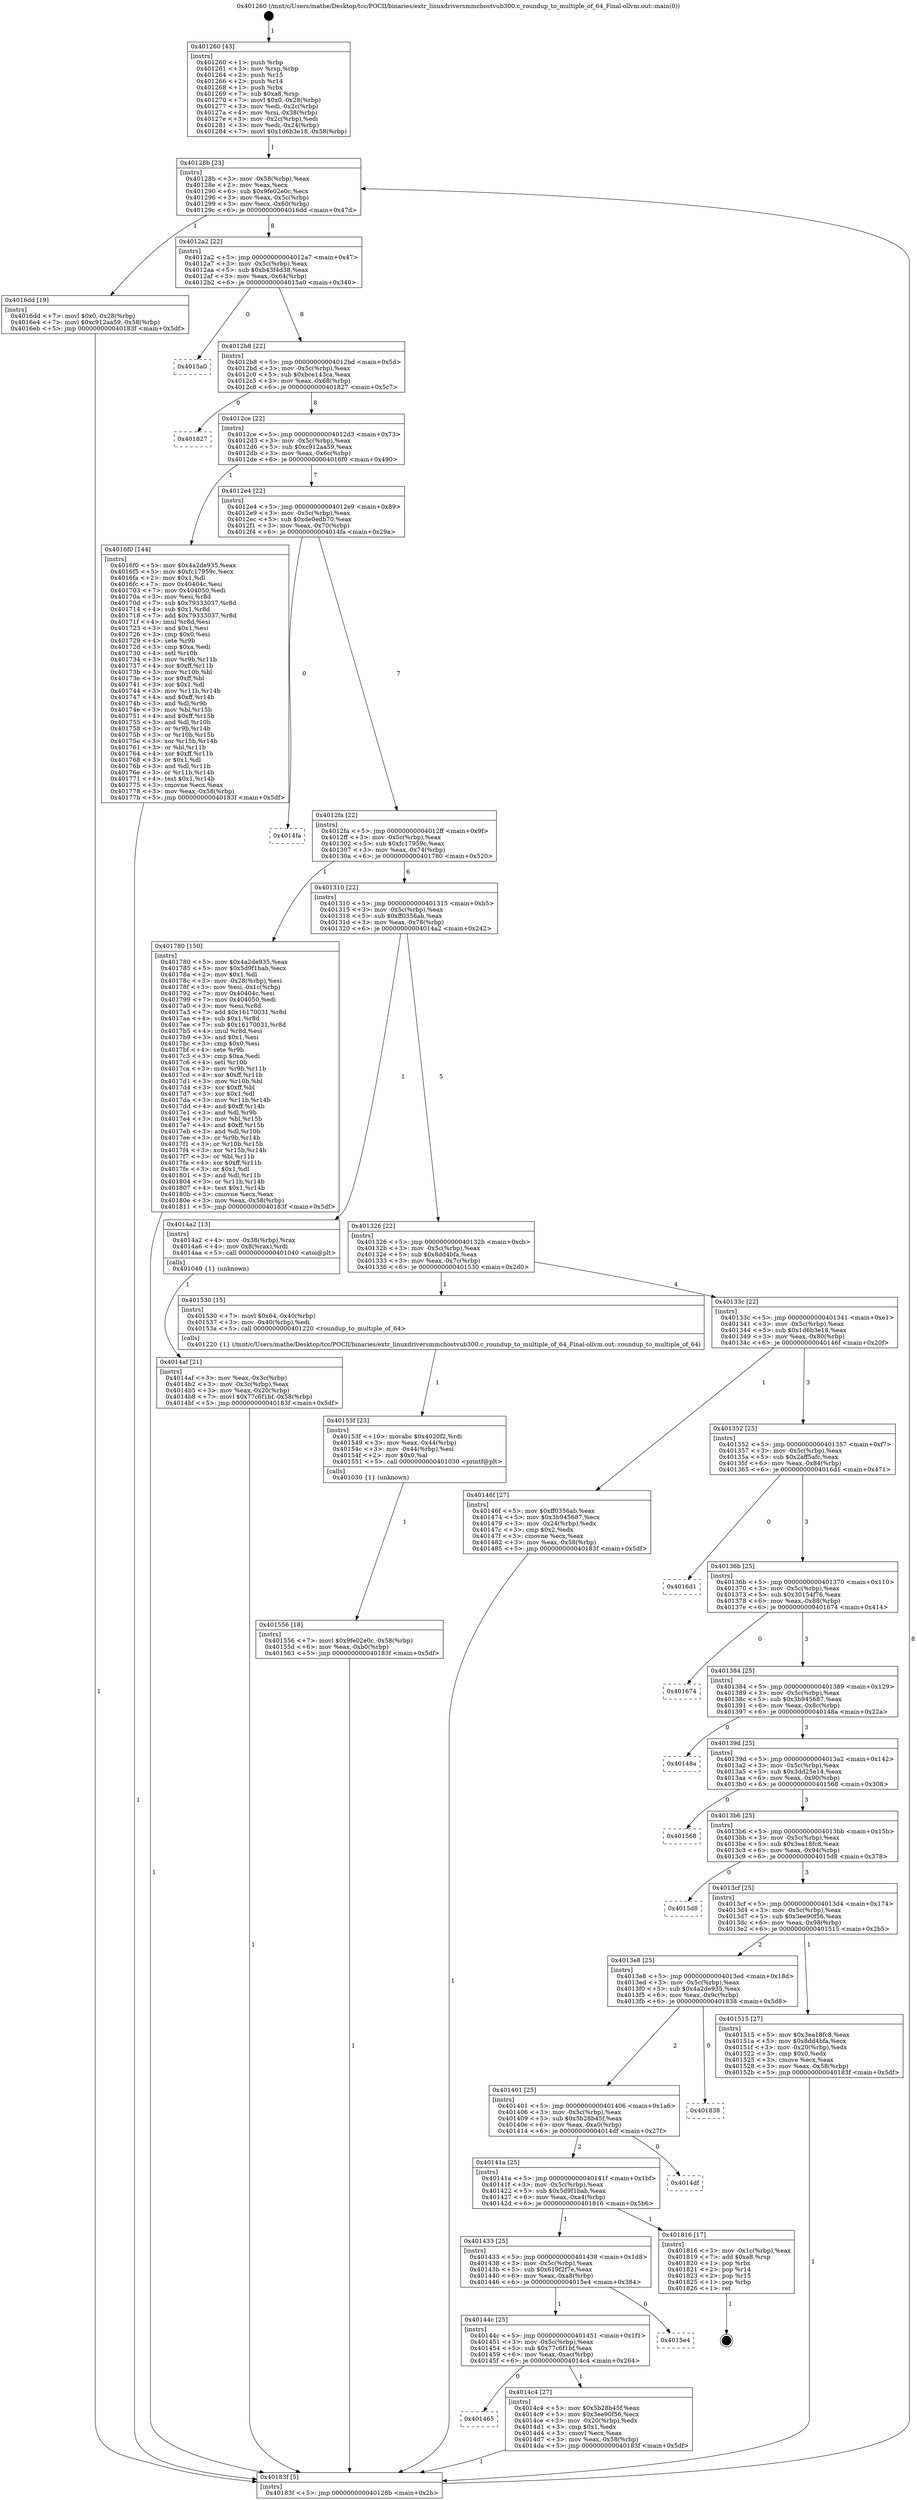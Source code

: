 digraph "0x401260" {
  label = "0x401260 (/mnt/c/Users/mathe/Desktop/tcc/POCII/binaries/extr_linuxdriversmmchostvub300.c_roundup_to_multiple_of_64_Final-ollvm.out::main(0))"
  labelloc = "t"
  node[shape=record]

  Entry [label="",width=0.3,height=0.3,shape=circle,fillcolor=black,style=filled]
  "0x40128b" [label="{
     0x40128b [23]\l
     | [instrs]\l
     &nbsp;&nbsp;0x40128b \<+3\>: mov -0x58(%rbp),%eax\l
     &nbsp;&nbsp;0x40128e \<+2\>: mov %eax,%ecx\l
     &nbsp;&nbsp;0x401290 \<+6\>: sub $0x9fe02e0c,%ecx\l
     &nbsp;&nbsp;0x401296 \<+3\>: mov %eax,-0x5c(%rbp)\l
     &nbsp;&nbsp;0x401299 \<+3\>: mov %ecx,-0x60(%rbp)\l
     &nbsp;&nbsp;0x40129c \<+6\>: je 00000000004016dd \<main+0x47d\>\l
  }"]
  "0x4016dd" [label="{
     0x4016dd [19]\l
     | [instrs]\l
     &nbsp;&nbsp;0x4016dd \<+7\>: movl $0x0,-0x28(%rbp)\l
     &nbsp;&nbsp;0x4016e4 \<+7\>: movl $0xc912aa59,-0x58(%rbp)\l
     &nbsp;&nbsp;0x4016eb \<+5\>: jmp 000000000040183f \<main+0x5df\>\l
  }"]
  "0x4012a2" [label="{
     0x4012a2 [22]\l
     | [instrs]\l
     &nbsp;&nbsp;0x4012a2 \<+5\>: jmp 00000000004012a7 \<main+0x47\>\l
     &nbsp;&nbsp;0x4012a7 \<+3\>: mov -0x5c(%rbp),%eax\l
     &nbsp;&nbsp;0x4012aa \<+5\>: sub $0xb43f4d38,%eax\l
     &nbsp;&nbsp;0x4012af \<+3\>: mov %eax,-0x64(%rbp)\l
     &nbsp;&nbsp;0x4012b2 \<+6\>: je 00000000004015a0 \<main+0x340\>\l
  }"]
  Exit [label="",width=0.3,height=0.3,shape=circle,fillcolor=black,style=filled,peripheries=2]
  "0x4015a0" [label="{
     0x4015a0\l
  }", style=dashed]
  "0x4012b8" [label="{
     0x4012b8 [22]\l
     | [instrs]\l
     &nbsp;&nbsp;0x4012b8 \<+5\>: jmp 00000000004012bd \<main+0x5d\>\l
     &nbsp;&nbsp;0x4012bd \<+3\>: mov -0x5c(%rbp),%eax\l
     &nbsp;&nbsp;0x4012c0 \<+5\>: sub $0xbce143ca,%eax\l
     &nbsp;&nbsp;0x4012c5 \<+3\>: mov %eax,-0x68(%rbp)\l
     &nbsp;&nbsp;0x4012c8 \<+6\>: je 0000000000401827 \<main+0x5c7\>\l
  }"]
  "0x401556" [label="{
     0x401556 [18]\l
     | [instrs]\l
     &nbsp;&nbsp;0x401556 \<+7\>: movl $0x9fe02e0c,-0x58(%rbp)\l
     &nbsp;&nbsp;0x40155d \<+6\>: mov %eax,-0xb0(%rbp)\l
     &nbsp;&nbsp;0x401563 \<+5\>: jmp 000000000040183f \<main+0x5df\>\l
  }"]
  "0x401827" [label="{
     0x401827\l
  }", style=dashed]
  "0x4012ce" [label="{
     0x4012ce [22]\l
     | [instrs]\l
     &nbsp;&nbsp;0x4012ce \<+5\>: jmp 00000000004012d3 \<main+0x73\>\l
     &nbsp;&nbsp;0x4012d3 \<+3\>: mov -0x5c(%rbp),%eax\l
     &nbsp;&nbsp;0x4012d6 \<+5\>: sub $0xc912aa59,%eax\l
     &nbsp;&nbsp;0x4012db \<+3\>: mov %eax,-0x6c(%rbp)\l
     &nbsp;&nbsp;0x4012de \<+6\>: je 00000000004016f0 \<main+0x490\>\l
  }"]
  "0x40153f" [label="{
     0x40153f [23]\l
     | [instrs]\l
     &nbsp;&nbsp;0x40153f \<+10\>: movabs $0x4020f2,%rdi\l
     &nbsp;&nbsp;0x401549 \<+3\>: mov %eax,-0x44(%rbp)\l
     &nbsp;&nbsp;0x40154c \<+3\>: mov -0x44(%rbp),%esi\l
     &nbsp;&nbsp;0x40154f \<+2\>: mov $0x0,%al\l
     &nbsp;&nbsp;0x401551 \<+5\>: call 0000000000401030 \<printf@plt\>\l
     | [calls]\l
     &nbsp;&nbsp;0x401030 \{1\} (unknown)\l
  }"]
  "0x4016f0" [label="{
     0x4016f0 [144]\l
     | [instrs]\l
     &nbsp;&nbsp;0x4016f0 \<+5\>: mov $0x4a2de935,%eax\l
     &nbsp;&nbsp;0x4016f5 \<+5\>: mov $0xfc17959c,%ecx\l
     &nbsp;&nbsp;0x4016fa \<+2\>: mov $0x1,%dl\l
     &nbsp;&nbsp;0x4016fc \<+7\>: mov 0x40404c,%esi\l
     &nbsp;&nbsp;0x401703 \<+7\>: mov 0x404050,%edi\l
     &nbsp;&nbsp;0x40170a \<+3\>: mov %esi,%r8d\l
     &nbsp;&nbsp;0x40170d \<+7\>: sub $0x79333037,%r8d\l
     &nbsp;&nbsp;0x401714 \<+4\>: sub $0x1,%r8d\l
     &nbsp;&nbsp;0x401718 \<+7\>: add $0x79333037,%r8d\l
     &nbsp;&nbsp;0x40171f \<+4\>: imul %r8d,%esi\l
     &nbsp;&nbsp;0x401723 \<+3\>: and $0x1,%esi\l
     &nbsp;&nbsp;0x401726 \<+3\>: cmp $0x0,%esi\l
     &nbsp;&nbsp;0x401729 \<+4\>: sete %r9b\l
     &nbsp;&nbsp;0x40172d \<+3\>: cmp $0xa,%edi\l
     &nbsp;&nbsp;0x401730 \<+4\>: setl %r10b\l
     &nbsp;&nbsp;0x401734 \<+3\>: mov %r9b,%r11b\l
     &nbsp;&nbsp;0x401737 \<+4\>: xor $0xff,%r11b\l
     &nbsp;&nbsp;0x40173b \<+3\>: mov %r10b,%bl\l
     &nbsp;&nbsp;0x40173e \<+3\>: xor $0xff,%bl\l
     &nbsp;&nbsp;0x401741 \<+3\>: xor $0x1,%dl\l
     &nbsp;&nbsp;0x401744 \<+3\>: mov %r11b,%r14b\l
     &nbsp;&nbsp;0x401747 \<+4\>: and $0xff,%r14b\l
     &nbsp;&nbsp;0x40174b \<+3\>: and %dl,%r9b\l
     &nbsp;&nbsp;0x40174e \<+3\>: mov %bl,%r15b\l
     &nbsp;&nbsp;0x401751 \<+4\>: and $0xff,%r15b\l
     &nbsp;&nbsp;0x401755 \<+3\>: and %dl,%r10b\l
     &nbsp;&nbsp;0x401758 \<+3\>: or %r9b,%r14b\l
     &nbsp;&nbsp;0x40175b \<+3\>: or %r10b,%r15b\l
     &nbsp;&nbsp;0x40175e \<+3\>: xor %r15b,%r14b\l
     &nbsp;&nbsp;0x401761 \<+3\>: or %bl,%r11b\l
     &nbsp;&nbsp;0x401764 \<+4\>: xor $0xff,%r11b\l
     &nbsp;&nbsp;0x401768 \<+3\>: or $0x1,%dl\l
     &nbsp;&nbsp;0x40176b \<+3\>: and %dl,%r11b\l
     &nbsp;&nbsp;0x40176e \<+3\>: or %r11b,%r14b\l
     &nbsp;&nbsp;0x401771 \<+4\>: test $0x1,%r14b\l
     &nbsp;&nbsp;0x401775 \<+3\>: cmovne %ecx,%eax\l
     &nbsp;&nbsp;0x401778 \<+3\>: mov %eax,-0x58(%rbp)\l
     &nbsp;&nbsp;0x40177b \<+5\>: jmp 000000000040183f \<main+0x5df\>\l
  }"]
  "0x4012e4" [label="{
     0x4012e4 [22]\l
     | [instrs]\l
     &nbsp;&nbsp;0x4012e4 \<+5\>: jmp 00000000004012e9 \<main+0x89\>\l
     &nbsp;&nbsp;0x4012e9 \<+3\>: mov -0x5c(%rbp),%eax\l
     &nbsp;&nbsp;0x4012ec \<+5\>: sub $0xde0edb70,%eax\l
     &nbsp;&nbsp;0x4012f1 \<+3\>: mov %eax,-0x70(%rbp)\l
     &nbsp;&nbsp;0x4012f4 \<+6\>: je 00000000004014fa \<main+0x29a\>\l
  }"]
  "0x401465" [label="{
     0x401465\l
  }", style=dashed]
  "0x4014fa" [label="{
     0x4014fa\l
  }", style=dashed]
  "0x4012fa" [label="{
     0x4012fa [22]\l
     | [instrs]\l
     &nbsp;&nbsp;0x4012fa \<+5\>: jmp 00000000004012ff \<main+0x9f\>\l
     &nbsp;&nbsp;0x4012ff \<+3\>: mov -0x5c(%rbp),%eax\l
     &nbsp;&nbsp;0x401302 \<+5\>: sub $0xfc17959c,%eax\l
     &nbsp;&nbsp;0x401307 \<+3\>: mov %eax,-0x74(%rbp)\l
     &nbsp;&nbsp;0x40130a \<+6\>: je 0000000000401780 \<main+0x520\>\l
  }"]
  "0x4014c4" [label="{
     0x4014c4 [27]\l
     | [instrs]\l
     &nbsp;&nbsp;0x4014c4 \<+5\>: mov $0x5b28b45f,%eax\l
     &nbsp;&nbsp;0x4014c9 \<+5\>: mov $0x3ee90f56,%ecx\l
     &nbsp;&nbsp;0x4014ce \<+3\>: mov -0x20(%rbp),%edx\l
     &nbsp;&nbsp;0x4014d1 \<+3\>: cmp $0x1,%edx\l
     &nbsp;&nbsp;0x4014d4 \<+3\>: cmovl %ecx,%eax\l
     &nbsp;&nbsp;0x4014d7 \<+3\>: mov %eax,-0x58(%rbp)\l
     &nbsp;&nbsp;0x4014da \<+5\>: jmp 000000000040183f \<main+0x5df\>\l
  }"]
  "0x401780" [label="{
     0x401780 [150]\l
     | [instrs]\l
     &nbsp;&nbsp;0x401780 \<+5\>: mov $0x4a2de935,%eax\l
     &nbsp;&nbsp;0x401785 \<+5\>: mov $0x5d9f1bab,%ecx\l
     &nbsp;&nbsp;0x40178a \<+2\>: mov $0x1,%dl\l
     &nbsp;&nbsp;0x40178c \<+3\>: mov -0x28(%rbp),%esi\l
     &nbsp;&nbsp;0x40178f \<+3\>: mov %esi,-0x1c(%rbp)\l
     &nbsp;&nbsp;0x401792 \<+7\>: mov 0x40404c,%esi\l
     &nbsp;&nbsp;0x401799 \<+7\>: mov 0x404050,%edi\l
     &nbsp;&nbsp;0x4017a0 \<+3\>: mov %esi,%r8d\l
     &nbsp;&nbsp;0x4017a3 \<+7\>: add $0x16170031,%r8d\l
     &nbsp;&nbsp;0x4017aa \<+4\>: sub $0x1,%r8d\l
     &nbsp;&nbsp;0x4017ae \<+7\>: sub $0x16170031,%r8d\l
     &nbsp;&nbsp;0x4017b5 \<+4\>: imul %r8d,%esi\l
     &nbsp;&nbsp;0x4017b9 \<+3\>: and $0x1,%esi\l
     &nbsp;&nbsp;0x4017bc \<+3\>: cmp $0x0,%esi\l
     &nbsp;&nbsp;0x4017bf \<+4\>: sete %r9b\l
     &nbsp;&nbsp;0x4017c3 \<+3\>: cmp $0xa,%edi\l
     &nbsp;&nbsp;0x4017c6 \<+4\>: setl %r10b\l
     &nbsp;&nbsp;0x4017ca \<+3\>: mov %r9b,%r11b\l
     &nbsp;&nbsp;0x4017cd \<+4\>: xor $0xff,%r11b\l
     &nbsp;&nbsp;0x4017d1 \<+3\>: mov %r10b,%bl\l
     &nbsp;&nbsp;0x4017d4 \<+3\>: xor $0xff,%bl\l
     &nbsp;&nbsp;0x4017d7 \<+3\>: xor $0x1,%dl\l
     &nbsp;&nbsp;0x4017da \<+3\>: mov %r11b,%r14b\l
     &nbsp;&nbsp;0x4017dd \<+4\>: and $0xff,%r14b\l
     &nbsp;&nbsp;0x4017e1 \<+3\>: and %dl,%r9b\l
     &nbsp;&nbsp;0x4017e4 \<+3\>: mov %bl,%r15b\l
     &nbsp;&nbsp;0x4017e7 \<+4\>: and $0xff,%r15b\l
     &nbsp;&nbsp;0x4017eb \<+3\>: and %dl,%r10b\l
     &nbsp;&nbsp;0x4017ee \<+3\>: or %r9b,%r14b\l
     &nbsp;&nbsp;0x4017f1 \<+3\>: or %r10b,%r15b\l
     &nbsp;&nbsp;0x4017f4 \<+3\>: xor %r15b,%r14b\l
     &nbsp;&nbsp;0x4017f7 \<+3\>: or %bl,%r11b\l
     &nbsp;&nbsp;0x4017fa \<+4\>: xor $0xff,%r11b\l
     &nbsp;&nbsp;0x4017fe \<+3\>: or $0x1,%dl\l
     &nbsp;&nbsp;0x401801 \<+3\>: and %dl,%r11b\l
     &nbsp;&nbsp;0x401804 \<+3\>: or %r11b,%r14b\l
     &nbsp;&nbsp;0x401807 \<+4\>: test $0x1,%r14b\l
     &nbsp;&nbsp;0x40180b \<+3\>: cmovne %ecx,%eax\l
     &nbsp;&nbsp;0x40180e \<+3\>: mov %eax,-0x58(%rbp)\l
     &nbsp;&nbsp;0x401811 \<+5\>: jmp 000000000040183f \<main+0x5df\>\l
  }"]
  "0x401310" [label="{
     0x401310 [22]\l
     | [instrs]\l
     &nbsp;&nbsp;0x401310 \<+5\>: jmp 0000000000401315 \<main+0xb5\>\l
     &nbsp;&nbsp;0x401315 \<+3\>: mov -0x5c(%rbp),%eax\l
     &nbsp;&nbsp;0x401318 \<+5\>: sub $0xff0356ab,%eax\l
     &nbsp;&nbsp;0x40131d \<+3\>: mov %eax,-0x78(%rbp)\l
     &nbsp;&nbsp;0x401320 \<+6\>: je 00000000004014a2 \<main+0x242\>\l
  }"]
  "0x40144c" [label="{
     0x40144c [25]\l
     | [instrs]\l
     &nbsp;&nbsp;0x40144c \<+5\>: jmp 0000000000401451 \<main+0x1f1\>\l
     &nbsp;&nbsp;0x401451 \<+3\>: mov -0x5c(%rbp),%eax\l
     &nbsp;&nbsp;0x401454 \<+5\>: sub $0x77c6f1bf,%eax\l
     &nbsp;&nbsp;0x401459 \<+6\>: mov %eax,-0xac(%rbp)\l
     &nbsp;&nbsp;0x40145f \<+6\>: je 00000000004014c4 \<main+0x264\>\l
  }"]
  "0x4014a2" [label="{
     0x4014a2 [13]\l
     | [instrs]\l
     &nbsp;&nbsp;0x4014a2 \<+4\>: mov -0x38(%rbp),%rax\l
     &nbsp;&nbsp;0x4014a6 \<+4\>: mov 0x8(%rax),%rdi\l
     &nbsp;&nbsp;0x4014aa \<+5\>: call 0000000000401040 \<atoi@plt\>\l
     | [calls]\l
     &nbsp;&nbsp;0x401040 \{1\} (unknown)\l
  }"]
  "0x401326" [label="{
     0x401326 [22]\l
     | [instrs]\l
     &nbsp;&nbsp;0x401326 \<+5\>: jmp 000000000040132b \<main+0xcb\>\l
     &nbsp;&nbsp;0x40132b \<+3\>: mov -0x5c(%rbp),%eax\l
     &nbsp;&nbsp;0x40132e \<+5\>: sub $0x8dd4bfa,%eax\l
     &nbsp;&nbsp;0x401333 \<+3\>: mov %eax,-0x7c(%rbp)\l
     &nbsp;&nbsp;0x401336 \<+6\>: je 0000000000401530 \<main+0x2d0\>\l
  }"]
  "0x4015e4" [label="{
     0x4015e4\l
  }", style=dashed]
  "0x401530" [label="{
     0x401530 [15]\l
     | [instrs]\l
     &nbsp;&nbsp;0x401530 \<+7\>: movl $0x64,-0x40(%rbp)\l
     &nbsp;&nbsp;0x401537 \<+3\>: mov -0x40(%rbp),%edi\l
     &nbsp;&nbsp;0x40153a \<+5\>: call 0000000000401220 \<roundup_to_multiple_of_64\>\l
     | [calls]\l
     &nbsp;&nbsp;0x401220 \{1\} (/mnt/c/Users/mathe/Desktop/tcc/POCII/binaries/extr_linuxdriversmmchostvub300.c_roundup_to_multiple_of_64_Final-ollvm.out::roundup_to_multiple_of_64)\l
  }"]
  "0x40133c" [label="{
     0x40133c [22]\l
     | [instrs]\l
     &nbsp;&nbsp;0x40133c \<+5\>: jmp 0000000000401341 \<main+0xe1\>\l
     &nbsp;&nbsp;0x401341 \<+3\>: mov -0x5c(%rbp),%eax\l
     &nbsp;&nbsp;0x401344 \<+5\>: sub $0x1d6b3e18,%eax\l
     &nbsp;&nbsp;0x401349 \<+3\>: mov %eax,-0x80(%rbp)\l
     &nbsp;&nbsp;0x40134c \<+6\>: je 000000000040146f \<main+0x20f\>\l
  }"]
  "0x401433" [label="{
     0x401433 [25]\l
     | [instrs]\l
     &nbsp;&nbsp;0x401433 \<+5\>: jmp 0000000000401438 \<main+0x1d8\>\l
     &nbsp;&nbsp;0x401438 \<+3\>: mov -0x5c(%rbp),%eax\l
     &nbsp;&nbsp;0x40143b \<+5\>: sub $0x619f2f7e,%eax\l
     &nbsp;&nbsp;0x401440 \<+6\>: mov %eax,-0xa8(%rbp)\l
     &nbsp;&nbsp;0x401446 \<+6\>: je 00000000004015e4 \<main+0x384\>\l
  }"]
  "0x40146f" [label="{
     0x40146f [27]\l
     | [instrs]\l
     &nbsp;&nbsp;0x40146f \<+5\>: mov $0xff0356ab,%eax\l
     &nbsp;&nbsp;0x401474 \<+5\>: mov $0x3b945687,%ecx\l
     &nbsp;&nbsp;0x401479 \<+3\>: mov -0x24(%rbp),%edx\l
     &nbsp;&nbsp;0x40147c \<+3\>: cmp $0x2,%edx\l
     &nbsp;&nbsp;0x40147f \<+3\>: cmovne %ecx,%eax\l
     &nbsp;&nbsp;0x401482 \<+3\>: mov %eax,-0x58(%rbp)\l
     &nbsp;&nbsp;0x401485 \<+5\>: jmp 000000000040183f \<main+0x5df\>\l
  }"]
  "0x401352" [label="{
     0x401352 [25]\l
     | [instrs]\l
     &nbsp;&nbsp;0x401352 \<+5\>: jmp 0000000000401357 \<main+0xf7\>\l
     &nbsp;&nbsp;0x401357 \<+3\>: mov -0x5c(%rbp),%eax\l
     &nbsp;&nbsp;0x40135a \<+5\>: sub $0x2aff5afc,%eax\l
     &nbsp;&nbsp;0x40135f \<+6\>: mov %eax,-0x84(%rbp)\l
     &nbsp;&nbsp;0x401365 \<+6\>: je 00000000004016d1 \<main+0x471\>\l
  }"]
  "0x40183f" [label="{
     0x40183f [5]\l
     | [instrs]\l
     &nbsp;&nbsp;0x40183f \<+5\>: jmp 000000000040128b \<main+0x2b\>\l
  }"]
  "0x401260" [label="{
     0x401260 [43]\l
     | [instrs]\l
     &nbsp;&nbsp;0x401260 \<+1\>: push %rbp\l
     &nbsp;&nbsp;0x401261 \<+3\>: mov %rsp,%rbp\l
     &nbsp;&nbsp;0x401264 \<+2\>: push %r15\l
     &nbsp;&nbsp;0x401266 \<+2\>: push %r14\l
     &nbsp;&nbsp;0x401268 \<+1\>: push %rbx\l
     &nbsp;&nbsp;0x401269 \<+7\>: sub $0xa8,%rsp\l
     &nbsp;&nbsp;0x401270 \<+7\>: movl $0x0,-0x28(%rbp)\l
     &nbsp;&nbsp;0x401277 \<+3\>: mov %edi,-0x2c(%rbp)\l
     &nbsp;&nbsp;0x40127a \<+4\>: mov %rsi,-0x38(%rbp)\l
     &nbsp;&nbsp;0x40127e \<+3\>: mov -0x2c(%rbp),%edi\l
     &nbsp;&nbsp;0x401281 \<+3\>: mov %edi,-0x24(%rbp)\l
     &nbsp;&nbsp;0x401284 \<+7\>: movl $0x1d6b3e18,-0x58(%rbp)\l
  }"]
  "0x4014af" [label="{
     0x4014af [21]\l
     | [instrs]\l
     &nbsp;&nbsp;0x4014af \<+3\>: mov %eax,-0x3c(%rbp)\l
     &nbsp;&nbsp;0x4014b2 \<+3\>: mov -0x3c(%rbp),%eax\l
     &nbsp;&nbsp;0x4014b5 \<+3\>: mov %eax,-0x20(%rbp)\l
     &nbsp;&nbsp;0x4014b8 \<+7\>: movl $0x77c6f1bf,-0x58(%rbp)\l
     &nbsp;&nbsp;0x4014bf \<+5\>: jmp 000000000040183f \<main+0x5df\>\l
  }"]
  "0x401816" [label="{
     0x401816 [17]\l
     | [instrs]\l
     &nbsp;&nbsp;0x401816 \<+3\>: mov -0x1c(%rbp),%eax\l
     &nbsp;&nbsp;0x401819 \<+7\>: add $0xa8,%rsp\l
     &nbsp;&nbsp;0x401820 \<+1\>: pop %rbx\l
     &nbsp;&nbsp;0x401821 \<+2\>: pop %r14\l
     &nbsp;&nbsp;0x401823 \<+2\>: pop %r15\l
     &nbsp;&nbsp;0x401825 \<+1\>: pop %rbp\l
     &nbsp;&nbsp;0x401826 \<+1\>: ret\l
  }"]
  "0x4016d1" [label="{
     0x4016d1\l
  }", style=dashed]
  "0x40136b" [label="{
     0x40136b [25]\l
     | [instrs]\l
     &nbsp;&nbsp;0x40136b \<+5\>: jmp 0000000000401370 \<main+0x110\>\l
     &nbsp;&nbsp;0x401370 \<+3\>: mov -0x5c(%rbp),%eax\l
     &nbsp;&nbsp;0x401373 \<+5\>: sub $0x30154f76,%eax\l
     &nbsp;&nbsp;0x401378 \<+6\>: mov %eax,-0x88(%rbp)\l
     &nbsp;&nbsp;0x40137e \<+6\>: je 0000000000401674 \<main+0x414\>\l
  }"]
  "0x40141a" [label="{
     0x40141a [25]\l
     | [instrs]\l
     &nbsp;&nbsp;0x40141a \<+5\>: jmp 000000000040141f \<main+0x1bf\>\l
     &nbsp;&nbsp;0x40141f \<+3\>: mov -0x5c(%rbp),%eax\l
     &nbsp;&nbsp;0x401422 \<+5\>: sub $0x5d9f1bab,%eax\l
     &nbsp;&nbsp;0x401427 \<+6\>: mov %eax,-0xa4(%rbp)\l
     &nbsp;&nbsp;0x40142d \<+6\>: je 0000000000401816 \<main+0x5b6\>\l
  }"]
  "0x401674" [label="{
     0x401674\l
  }", style=dashed]
  "0x401384" [label="{
     0x401384 [25]\l
     | [instrs]\l
     &nbsp;&nbsp;0x401384 \<+5\>: jmp 0000000000401389 \<main+0x129\>\l
     &nbsp;&nbsp;0x401389 \<+3\>: mov -0x5c(%rbp),%eax\l
     &nbsp;&nbsp;0x40138c \<+5\>: sub $0x3b945687,%eax\l
     &nbsp;&nbsp;0x401391 \<+6\>: mov %eax,-0x8c(%rbp)\l
     &nbsp;&nbsp;0x401397 \<+6\>: je 000000000040148a \<main+0x22a\>\l
  }"]
  "0x4014df" [label="{
     0x4014df\l
  }", style=dashed]
  "0x40148a" [label="{
     0x40148a\l
  }", style=dashed]
  "0x40139d" [label="{
     0x40139d [25]\l
     | [instrs]\l
     &nbsp;&nbsp;0x40139d \<+5\>: jmp 00000000004013a2 \<main+0x142\>\l
     &nbsp;&nbsp;0x4013a2 \<+3\>: mov -0x5c(%rbp),%eax\l
     &nbsp;&nbsp;0x4013a5 \<+5\>: sub $0x3dd25e14,%eax\l
     &nbsp;&nbsp;0x4013aa \<+6\>: mov %eax,-0x90(%rbp)\l
     &nbsp;&nbsp;0x4013b0 \<+6\>: je 0000000000401568 \<main+0x308\>\l
  }"]
  "0x401401" [label="{
     0x401401 [25]\l
     | [instrs]\l
     &nbsp;&nbsp;0x401401 \<+5\>: jmp 0000000000401406 \<main+0x1a6\>\l
     &nbsp;&nbsp;0x401406 \<+3\>: mov -0x5c(%rbp),%eax\l
     &nbsp;&nbsp;0x401409 \<+5\>: sub $0x5b28b45f,%eax\l
     &nbsp;&nbsp;0x40140e \<+6\>: mov %eax,-0xa0(%rbp)\l
     &nbsp;&nbsp;0x401414 \<+6\>: je 00000000004014df \<main+0x27f\>\l
  }"]
  "0x401568" [label="{
     0x401568\l
  }", style=dashed]
  "0x4013b6" [label="{
     0x4013b6 [25]\l
     | [instrs]\l
     &nbsp;&nbsp;0x4013b6 \<+5\>: jmp 00000000004013bb \<main+0x15b\>\l
     &nbsp;&nbsp;0x4013bb \<+3\>: mov -0x5c(%rbp),%eax\l
     &nbsp;&nbsp;0x4013be \<+5\>: sub $0x3ea18fc8,%eax\l
     &nbsp;&nbsp;0x4013c3 \<+6\>: mov %eax,-0x94(%rbp)\l
     &nbsp;&nbsp;0x4013c9 \<+6\>: je 00000000004015d8 \<main+0x378\>\l
  }"]
  "0x401838" [label="{
     0x401838\l
  }", style=dashed]
  "0x4015d8" [label="{
     0x4015d8\l
  }", style=dashed]
  "0x4013cf" [label="{
     0x4013cf [25]\l
     | [instrs]\l
     &nbsp;&nbsp;0x4013cf \<+5\>: jmp 00000000004013d4 \<main+0x174\>\l
     &nbsp;&nbsp;0x4013d4 \<+3\>: mov -0x5c(%rbp),%eax\l
     &nbsp;&nbsp;0x4013d7 \<+5\>: sub $0x3ee90f56,%eax\l
     &nbsp;&nbsp;0x4013dc \<+6\>: mov %eax,-0x98(%rbp)\l
     &nbsp;&nbsp;0x4013e2 \<+6\>: je 0000000000401515 \<main+0x2b5\>\l
  }"]
  "0x4013e8" [label="{
     0x4013e8 [25]\l
     | [instrs]\l
     &nbsp;&nbsp;0x4013e8 \<+5\>: jmp 00000000004013ed \<main+0x18d\>\l
     &nbsp;&nbsp;0x4013ed \<+3\>: mov -0x5c(%rbp),%eax\l
     &nbsp;&nbsp;0x4013f0 \<+5\>: sub $0x4a2de935,%eax\l
     &nbsp;&nbsp;0x4013f5 \<+6\>: mov %eax,-0x9c(%rbp)\l
     &nbsp;&nbsp;0x4013fb \<+6\>: je 0000000000401838 \<main+0x5d8\>\l
  }"]
  "0x401515" [label="{
     0x401515 [27]\l
     | [instrs]\l
     &nbsp;&nbsp;0x401515 \<+5\>: mov $0x3ea18fc8,%eax\l
     &nbsp;&nbsp;0x40151a \<+5\>: mov $0x8dd4bfa,%ecx\l
     &nbsp;&nbsp;0x40151f \<+3\>: mov -0x20(%rbp),%edx\l
     &nbsp;&nbsp;0x401522 \<+3\>: cmp $0x0,%edx\l
     &nbsp;&nbsp;0x401525 \<+3\>: cmove %ecx,%eax\l
     &nbsp;&nbsp;0x401528 \<+3\>: mov %eax,-0x58(%rbp)\l
     &nbsp;&nbsp;0x40152b \<+5\>: jmp 000000000040183f \<main+0x5df\>\l
  }"]
  Entry -> "0x401260" [label=" 1"]
  "0x40128b" -> "0x4016dd" [label=" 1"]
  "0x40128b" -> "0x4012a2" [label=" 8"]
  "0x401816" -> Exit [label=" 1"]
  "0x4012a2" -> "0x4015a0" [label=" 0"]
  "0x4012a2" -> "0x4012b8" [label=" 8"]
  "0x401780" -> "0x40183f" [label=" 1"]
  "0x4012b8" -> "0x401827" [label=" 0"]
  "0x4012b8" -> "0x4012ce" [label=" 8"]
  "0x4016f0" -> "0x40183f" [label=" 1"]
  "0x4012ce" -> "0x4016f0" [label=" 1"]
  "0x4012ce" -> "0x4012e4" [label=" 7"]
  "0x4016dd" -> "0x40183f" [label=" 1"]
  "0x4012e4" -> "0x4014fa" [label=" 0"]
  "0x4012e4" -> "0x4012fa" [label=" 7"]
  "0x401556" -> "0x40183f" [label=" 1"]
  "0x4012fa" -> "0x401780" [label=" 1"]
  "0x4012fa" -> "0x401310" [label=" 6"]
  "0x40153f" -> "0x401556" [label=" 1"]
  "0x401310" -> "0x4014a2" [label=" 1"]
  "0x401310" -> "0x401326" [label=" 5"]
  "0x401515" -> "0x40183f" [label=" 1"]
  "0x401326" -> "0x401530" [label=" 1"]
  "0x401326" -> "0x40133c" [label=" 4"]
  "0x4014c4" -> "0x40183f" [label=" 1"]
  "0x40133c" -> "0x40146f" [label=" 1"]
  "0x40133c" -> "0x401352" [label=" 3"]
  "0x40146f" -> "0x40183f" [label=" 1"]
  "0x401260" -> "0x40128b" [label=" 1"]
  "0x40183f" -> "0x40128b" [label=" 8"]
  "0x4014a2" -> "0x4014af" [label=" 1"]
  "0x4014af" -> "0x40183f" [label=" 1"]
  "0x40144c" -> "0x4014c4" [label=" 1"]
  "0x401352" -> "0x4016d1" [label=" 0"]
  "0x401352" -> "0x40136b" [label=" 3"]
  "0x401530" -> "0x40153f" [label=" 1"]
  "0x40136b" -> "0x401674" [label=" 0"]
  "0x40136b" -> "0x401384" [label=" 3"]
  "0x401433" -> "0x4015e4" [label=" 0"]
  "0x401384" -> "0x40148a" [label=" 0"]
  "0x401384" -> "0x40139d" [label=" 3"]
  "0x40144c" -> "0x401465" [label=" 0"]
  "0x40139d" -> "0x401568" [label=" 0"]
  "0x40139d" -> "0x4013b6" [label=" 3"]
  "0x40141a" -> "0x401816" [label=" 1"]
  "0x4013b6" -> "0x4015d8" [label=" 0"]
  "0x4013b6" -> "0x4013cf" [label=" 3"]
  "0x401433" -> "0x40144c" [label=" 1"]
  "0x4013cf" -> "0x401515" [label=" 1"]
  "0x4013cf" -> "0x4013e8" [label=" 2"]
  "0x401401" -> "0x40141a" [label=" 2"]
  "0x4013e8" -> "0x401838" [label=" 0"]
  "0x4013e8" -> "0x401401" [label=" 2"]
  "0x40141a" -> "0x401433" [label=" 1"]
  "0x401401" -> "0x4014df" [label=" 0"]
}
